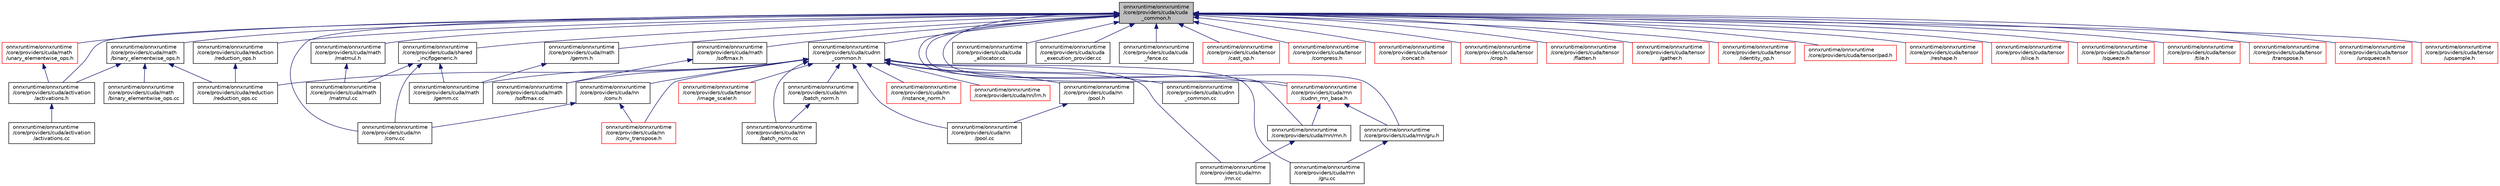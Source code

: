 digraph "onnxruntime/onnxruntime/core/providers/cuda/cuda_common.h"
{
  edge [fontname="Helvetica",fontsize="10",labelfontname="Helvetica",labelfontsize="10"];
  node [fontname="Helvetica",fontsize="10",shape=record];
  Node88 [label="onnxruntime/onnxruntime\l/core/providers/cuda/cuda\l_common.h",height=0.2,width=0.4,color="black", fillcolor="grey75", style="filled", fontcolor="black"];
  Node88 -> Node89 [dir="back",color="midnightblue",fontsize="10",style="solid"];
  Node89 [label="onnxruntime/onnxruntime\l/core/providers/cuda/activation\l/activations.h",height=0.2,width=0.4,color="black", fillcolor="white", style="filled",URL="$cuda_2activation_2activations_8h.html"];
  Node89 -> Node90 [dir="back",color="midnightblue",fontsize="10",style="solid"];
  Node90 [label="onnxruntime/onnxruntime\l/core/providers/cuda/activation\l/activations.cc",height=0.2,width=0.4,color="black", fillcolor="white", style="filled",URL="$cuda_2activation_2activations_8cc.html"];
  Node88 -> Node91 [dir="back",color="midnightblue",fontsize="10",style="solid"];
  Node91 [label="onnxruntime/onnxruntime\l/core/providers/cuda/cuda\l_allocator.cc",height=0.2,width=0.4,color="black", fillcolor="white", style="filled",URL="$cuda__allocator_8cc.html"];
  Node88 -> Node92 [dir="back",color="midnightblue",fontsize="10",style="solid"];
  Node92 [label="onnxruntime/onnxruntime\l/core/providers/cuda/cuda\l_execution_provider.cc",height=0.2,width=0.4,color="black", fillcolor="white", style="filled",URL="$cuda__execution__provider_8cc.html"];
  Node88 -> Node93 [dir="back",color="midnightblue",fontsize="10",style="solid"];
  Node93 [label="onnxruntime/onnxruntime\l/core/providers/cuda/cuda\l_fence.cc",height=0.2,width=0.4,color="black", fillcolor="white", style="filled",URL="$cuda__fence_8cc.html"];
  Node88 -> Node94 [dir="back",color="midnightblue",fontsize="10",style="solid"];
  Node94 [label="onnxruntime/onnxruntime\l/core/providers/cuda/cudnn\l_common.h",height=0.2,width=0.4,color="black", fillcolor="white", style="filled",URL="$cudnn__common_8h.html"];
  Node94 -> Node95 [dir="back",color="midnightblue",fontsize="10",style="solid"];
  Node95 [label="onnxruntime/onnxruntime\l/core/providers/cuda/cudnn\l_common.cc",height=0.2,width=0.4,color="black", fillcolor="white", style="filled",URL="$cudnn__common_8cc.html"];
  Node94 -> Node96 [dir="back",color="midnightblue",fontsize="10",style="solid"];
  Node96 [label="onnxruntime/onnxruntime\l/core/providers/cuda/math\l/gemm.cc",height=0.2,width=0.4,color="black", fillcolor="white", style="filled",URL="$cuda_2math_2gemm_8cc.html"];
  Node94 -> Node97 [dir="back",color="midnightblue",fontsize="10",style="solid"];
  Node97 [label="onnxruntime/onnxruntime\l/core/providers/cuda/math\l/softmax.cc",height=0.2,width=0.4,color="black", fillcolor="white", style="filled",URL="$cuda_2math_2softmax_8cc.html"];
  Node94 -> Node98 [dir="back",color="midnightblue",fontsize="10",style="solid"];
  Node98 [label="onnxruntime/onnxruntime\l/core/providers/cuda/nn\l/batch_norm.h",height=0.2,width=0.4,color="black", fillcolor="white", style="filled",URL="$cuda_2nn_2batch__norm_8h.html"];
  Node98 -> Node99 [dir="back",color="midnightblue",fontsize="10",style="solid"];
  Node99 [label="onnxruntime/onnxruntime\l/core/providers/cuda/nn\l/batch_norm.cc",height=0.2,width=0.4,color="black", fillcolor="white", style="filled",URL="$cuda_2nn_2batch__norm_8cc.html"];
  Node94 -> Node99 [dir="back",color="midnightblue",fontsize="10",style="solid"];
  Node94 -> Node100 [dir="back",color="midnightblue",fontsize="10",style="solid"];
  Node100 [label="onnxruntime/onnxruntime\l/core/providers/cuda/nn\l/conv.h",height=0.2,width=0.4,color="black", fillcolor="white", style="filled",URL="$cuda_2nn_2conv_8h.html"];
  Node100 -> Node101 [dir="back",color="midnightblue",fontsize="10",style="solid"];
  Node101 [label="onnxruntime/onnxruntime\l/core/providers/cuda/nn\l/conv.cc",height=0.2,width=0.4,color="black", fillcolor="white", style="filled",URL="$cuda_2nn_2conv_8cc.html"];
  Node100 -> Node102 [dir="back",color="midnightblue",fontsize="10",style="solid"];
  Node102 [label="onnxruntime/onnxruntime\l/core/providers/cuda/nn\l/conv_transpose.h",height=0.2,width=0.4,color="red", fillcolor="white", style="filled",URL="$cuda_2nn_2conv__transpose_8h.html"];
  Node94 -> Node102 [dir="back",color="midnightblue",fontsize="10",style="solid"];
  Node94 -> Node104 [dir="back",color="midnightblue",fontsize="10",style="solid"];
  Node104 [label="onnxruntime/onnxruntime\l/core/providers/cuda/nn\l/instance_norm.h",height=0.2,width=0.4,color="red", fillcolor="white", style="filled",URL="$cuda_2nn_2instance__norm_8h.html"];
  Node94 -> Node106 [dir="back",color="midnightblue",fontsize="10",style="solid"];
  Node106 [label="onnxruntime/onnxruntime\l/core/providers/cuda/nn/lrn.h",height=0.2,width=0.4,color="red", fillcolor="white", style="filled",URL="$cuda_2nn_2lrn_8h.html"];
  Node94 -> Node108 [dir="back",color="midnightblue",fontsize="10",style="solid"];
  Node108 [label="onnxruntime/onnxruntime\l/core/providers/cuda/nn\l/pool.cc",height=0.2,width=0.4,color="black", fillcolor="white", style="filled",URL="$cuda_2nn_2pool_8cc.html"];
  Node94 -> Node109 [dir="back",color="midnightblue",fontsize="10",style="solid"];
  Node109 [label="onnxruntime/onnxruntime\l/core/providers/cuda/nn\l/pool.h",height=0.2,width=0.4,color="black", fillcolor="white", style="filled",URL="$cuda_2nn_2pool_8h.html"];
  Node109 -> Node108 [dir="back",color="midnightblue",fontsize="10",style="solid"];
  Node94 -> Node110 [dir="back",color="midnightblue",fontsize="10",style="solid"];
  Node110 [label="onnxruntime/onnxruntime\l/core/providers/cuda/reduction\l/reduction_ops.cc",height=0.2,width=0.4,color="black", fillcolor="white", style="filled",URL="$cuda_2reduction_2reduction__ops_8cc.html"];
  Node94 -> Node111 [dir="back",color="midnightblue",fontsize="10",style="solid"];
  Node111 [label="onnxruntime/onnxruntime\l/core/providers/cuda/rnn\l/cudnn_rnn_base.h",height=0.2,width=0.4,color="red", fillcolor="white", style="filled",URL="$cudnn__rnn__base_8h.html"];
  Node111 -> Node113 [dir="back",color="midnightblue",fontsize="10",style="solid"];
  Node113 [label="onnxruntime/onnxruntime\l/core/providers/cuda/rnn/gru.h",height=0.2,width=0.4,color="black", fillcolor="white", style="filled",URL="$gru_8h.html"];
  Node113 -> Node114 [dir="back",color="midnightblue",fontsize="10",style="solid"];
  Node114 [label="onnxruntime/onnxruntime\l/core/providers/cuda/rnn\l/gru.cc",height=0.2,width=0.4,color="black", fillcolor="white", style="filled",URL="$gru_8cc.html"];
  Node111 -> Node117 [dir="back",color="midnightblue",fontsize="10",style="solid"];
  Node117 [label="onnxruntime/onnxruntime\l/core/providers/cuda/rnn/rnn.h",height=0.2,width=0.4,color="black", fillcolor="white", style="filled",URL="$cuda_2rnn_2rnn_8h.html"];
  Node117 -> Node118 [dir="back",color="midnightblue",fontsize="10",style="solid"];
  Node118 [label="onnxruntime/onnxruntime\l/core/providers/cuda/rnn\l/rnn.cc",height=0.2,width=0.4,color="black", fillcolor="white", style="filled",URL="$cuda_2rnn_2rnn_8cc.html"];
  Node94 -> Node114 [dir="back",color="midnightblue",fontsize="10",style="solid"];
  Node94 -> Node118 [dir="back",color="midnightblue",fontsize="10",style="solid"];
  Node94 -> Node119 [dir="back",color="midnightblue",fontsize="10",style="solid"];
  Node119 [label="onnxruntime/onnxruntime\l/core/providers/cuda/tensor\l/image_scaler.h",height=0.2,width=0.4,color="red", fillcolor="white", style="filled",URL="$cuda_2tensor_2image__scaler_8h.html"];
  Node88 -> Node121 [dir="back",color="midnightblue",fontsize="10",style="solid"];
  Node121 [label="onnxruntime/onnxruntime\l/core/providers/cuda/math\l/binary_elementwise_ops.h",height=0.2,width=0.4,color="black", fillcolor="white", style="filled",URL="$binary__elementwise__ops_8h.html"];
  Node121 -> Node89 [dir="back",color="midnightblue",fontsize="10",style="solid"];
  Node121 -> Node122 [dir="back",color="midnightblue",fontsize="10",style="solid"];
  Node122 [label="onnxruntime/onnxruntime\l/core/providers/cuda/math\l/binary_elementwise_ops.cc",height=0.2,width=0.4,color="black", fillcolor="white", style="filled",URL="$binary__elementwise__ops_8cc.html"];
  Node121 -> Node110 [dir="back",color="midnightblue",fontsize="10",style="solid"];
  Node88 -> Node123 [dir="back",color="midnightblue",fontsize="10",style="solid"];
  Node123 [label="onnxruntime/onnxruntime\l/core/providers/cuda/math\l/gemm.h",height=0.2,width=0.4,color="black", fillcolor="white", style="filled",URL="$cuda_2math_2gemm_8h.html"];
  Node123 -> Node96 [dir="back",color="midnightblue",fontsize="10",style="solid"];
  Node88 -> Node124 [dir="back",color="midnightblue",fontsize="10",style="solid"];
  Node124 [label="onnxruntime/onnxruntime\l/core/providers/cuda/math\l/matmul.h",height=0.2,width=0.4,color="black", fillcolor="white", style="filled",URL="$cuda_2math_2matmul_8h.html"];
  Node124 -> Node125 [dir="back",color="midnightblue",fontsize="10",style="solid"];
  Node125 [label="onnxruntime/onnxruntime\l/core/providers/cuda/math\l/matmul.cc",height=0.2,width=0.4,color="black", fillcolor="white", style="filled",URL="$cuda_2math_2matmul_8cc.html"];
  Node88 -> Node126 [dir="back",color="midnightblue",fontsize="10",style="solid"];
  Node126 [label="onnxruntime/onnxruntime\l/core/providers/cuda/math\l/softmax.h",height=0.2,width=0.4,color="black", fillcolor="white", style="filled",URL="$cuda_2math_2softmax_8h.html"];
  Node126 -> Node97 [dir="back",color="midnightblue",fontsize="10",style="solid"];
  Node88 -> Node127 [dir="back",color="midnightblue",fontsize="10",style="solid"];
  Node127 [label="onnxruntime/onnxruntime\l/core/providers/cuda/math\l/unary_elementwise_ops.h",height=0.2,width=0.4,color="red", fillcolor="white", style="filled",URL="$unary__elementwise__ops_8h.html"];
  Node127 -> Node89 [dir="back",color="midnightblue",fontsize="10",style="solid"];
  Node88 -> Node101 [dir="back",color="midnightblue",fontsize="10",style="solid"];
  Node88 -> Node129 [dir="back",color="midnightblue",fontsize="10",style="solid"];
  Node129 [label="onnxruntime/onnxruntime\l/core/providers/cuda/reduction\l/reduction_ops.h",height=0.2,width=0.4,color="black", fillcolor="white", style="filled",URL="$cuda_2reduction_2reduction__ops_8h.html"];
  Node129 -> Node110 [dir="back",color="midnightblue",fontsize="10",style="solid"];
  Node88 -> Node111 [dir="back",color="midnightblue",fontsize="10",style="solid"];
  Node88 -> Node113 [dir="back",color="midnightblue",fontsize="10",style="solid"];
  Node88 -> Node117 [dir="back",color="midnightblue",fontsize="10",style="solid"];
  Node88 -> Node130 [dir="back",color="midnightblue",fontsize="10",style="solid"];
  Node130 [label="onnxruntime/onnxruntime\l/core/providers/cuda/shared\l_inc/fpgeneric.h",height=0.2,width=0.4,color="black", fillcolor="white", style="filled",URL="$fpgeneric_8h.html"];
  Node130 -> Node96 [dir="back",color="midnightblue",fontsize="10",style="solid"];
  Node130 -> Node125 [dir="back",color="midnightblue",fontsize="10",style="solid"];
  Node130 -> Node101 [dir="back",color="midnightblue",fontsize="10",style="solid"];
  Node88 -> Node131 [dir="back",color="midnightblue",fontsize="10",style="solid"];
  Node131 [label="onnxruntime/onnxruntime\l/core/providers/cuda/tensor\l/cast_op.h",height=0.2,width=0.4,color="red", fillcolor="white", style="filled",URL="$cuda_2tensor_2cast__op_8h.html"];
  Node88 -> Node133 [dir="back",color="midnightblue",fontsize="10",style="solid"];
  Node133 [label="onnxruntime/onnxruntime\l/core/providers/cuda/tensor\l/compress.h",height=0.2,width=0.4,color="red", fillcolor="white", style="filled",URL="$cuda_2tensor_2compress_8h.html"];
  Node88 -> Node135 [dir="back",color="midnightblue",fontsize="10",style="solid"];
  Node135 [label="onnxruntime/onnxruntime\l/core/providers/cuda/tensor\l/concat.h",height=0.2,width=0.4,color="red", fillcolor="white", style="filled",URL="$cuda_2tensor_2concat_8h.html"];
  Node88 -> Node137 [dir="back",color="midnightblue",fontsize="10",style="solid"];
  Node137 [label="onnxruntime/onnxruntime\l/core/providers/cuda/tensor\l/crop.h",height=0.2,width=0.4,color="red", fillcolor="white", style="filled",URL="$cuda_2tensor_2crop_8h.html"];
  Node88 -> Node139 [dir="back",color="midnightblue",fontsize="10",style="solid"];
  Node139 [label="onnxruntime/onnxruntime\l/core/providers/cuda/tensor\l/flatten.h",height=0.2,width=0.4,color="red", fillcolor="white", style="filled",URL="$cuda_2tensor_2flatten_8h.html"];
  Node88 -> Node141 [dir="back",color="midnightblue",fontsize="10",style="solid"];
  Node141 [label="onnxruntime/onnxruntime\l/core/providers/cuda/tensor\l/gather.h",height=0.2,width=0.4,color="red", fillcolor="white", style="filled",URL="$cuda_2tensor_2gather_8h.html"];
  Node88 -> Node143 [dir="back",color="midnightblue",fontsize="10",style="solid"];
  Node143 [label="onnxruntime/onnxruntime\l/core/providers/cuda/tensor\l/identity_op.h",height=0.2,width=0.4,color="red", fillcolor="white", style="filled",URL="$cuda_2tensor_2identity__op_8h.html"];
  Node88 -> Node145 [dir="back",color="midnightblue",fontsize="10",style="solid"];
  Node145 [label="onnxruntime/onnxruntime\l/core/providers/cuda/tensor/pad.h",height=0.2,width=0.4,color="red", fillcolor="white", style="filled",URL="$cuda_2tensor_2pad_8h.html"];
  Node88 -> Node147 [dir="back",color="midnightblue",fontsize="10",style="solid"];
  Node147 [label="onnxruntime/onnxruntime\l/core/providers/cuda/tensor\l/reshape.h",height=0.2,width=0.4,color="red", fillcolor="white", style="filled",URL="$cuda_2tensor_2reshape_8h.html"];
  Node88 -> Node149 [dir="back",color="midnightblue",fontsize="10",style="solid"];
  Node149 [label="onnxruntime/onnxruntime\l/core/providers/cuda/tensor\l/slice.h",height=0.2,width=0.4,color="red", fillcolor="white", style="filled",URL="$cuda_2tensor_2slice_8h.html"];
  Node88 -> Node151 [dir="back",color="midnightblue",fontsize="10",style="solid"];
  Node151 [label="onnxruntime/onnxruntime\l/core/providers/cuda/tensor\l/squeeze.h",height=0.2,width=0.4,color="red", fillcolor="white", style="filled",URL="$cuda_2tensor_2squeeze_8h.html"];
  Node88 -> Node153 [dir="back",color="midnightblue",fontsize="10",style="solid"];
  Node153 [label="onnxruntime/onnxruntime\l/core/providers/cuda/tensor\l/tile.h",height=0.2,width=0.4,color="red", fillcolor="white", style="filled",URL="$cuda_2tensor_2tile_8h.html"];
  Node88 -> Node155 [dir="back",color="midnightblue",fontsize="10",style="solid"];
  Node155 [label="onnxruntime/onnxruntime\l/core/providers/cuda/tensor\l/transpose.h",height=0.2,width=0.4,color="red", fillcolor="white", style="filled",URL="$cuda_2tensor_2transpose_8h.html"];
  Node88 -> Node157 [dir="back",color="midnightblue",fontsize="10",style="solid"];
  Node157 [label="onnxruntime/onnxruntime\l/core/providers/cuda/tensor\l/unsqueeze.h",height=0.2,width=0.4,color="red", fillcolor="white", style="filled",URL="$cuda_2tensor_2unsqueeze_8h.html"];
  Node88 -> Node159 [dir="back",color="midnightblue",fontsize="10",style="solid"];
  Node159 [label="onnxruntime/onnxruntime\l/core/providers/cuda/tensor\l/upsample.h",height=0.2,width=0.4,color="red", fillcolor="white", style="filled",URL="$cuda_2tensor_2upsample_8h.html"];
}
